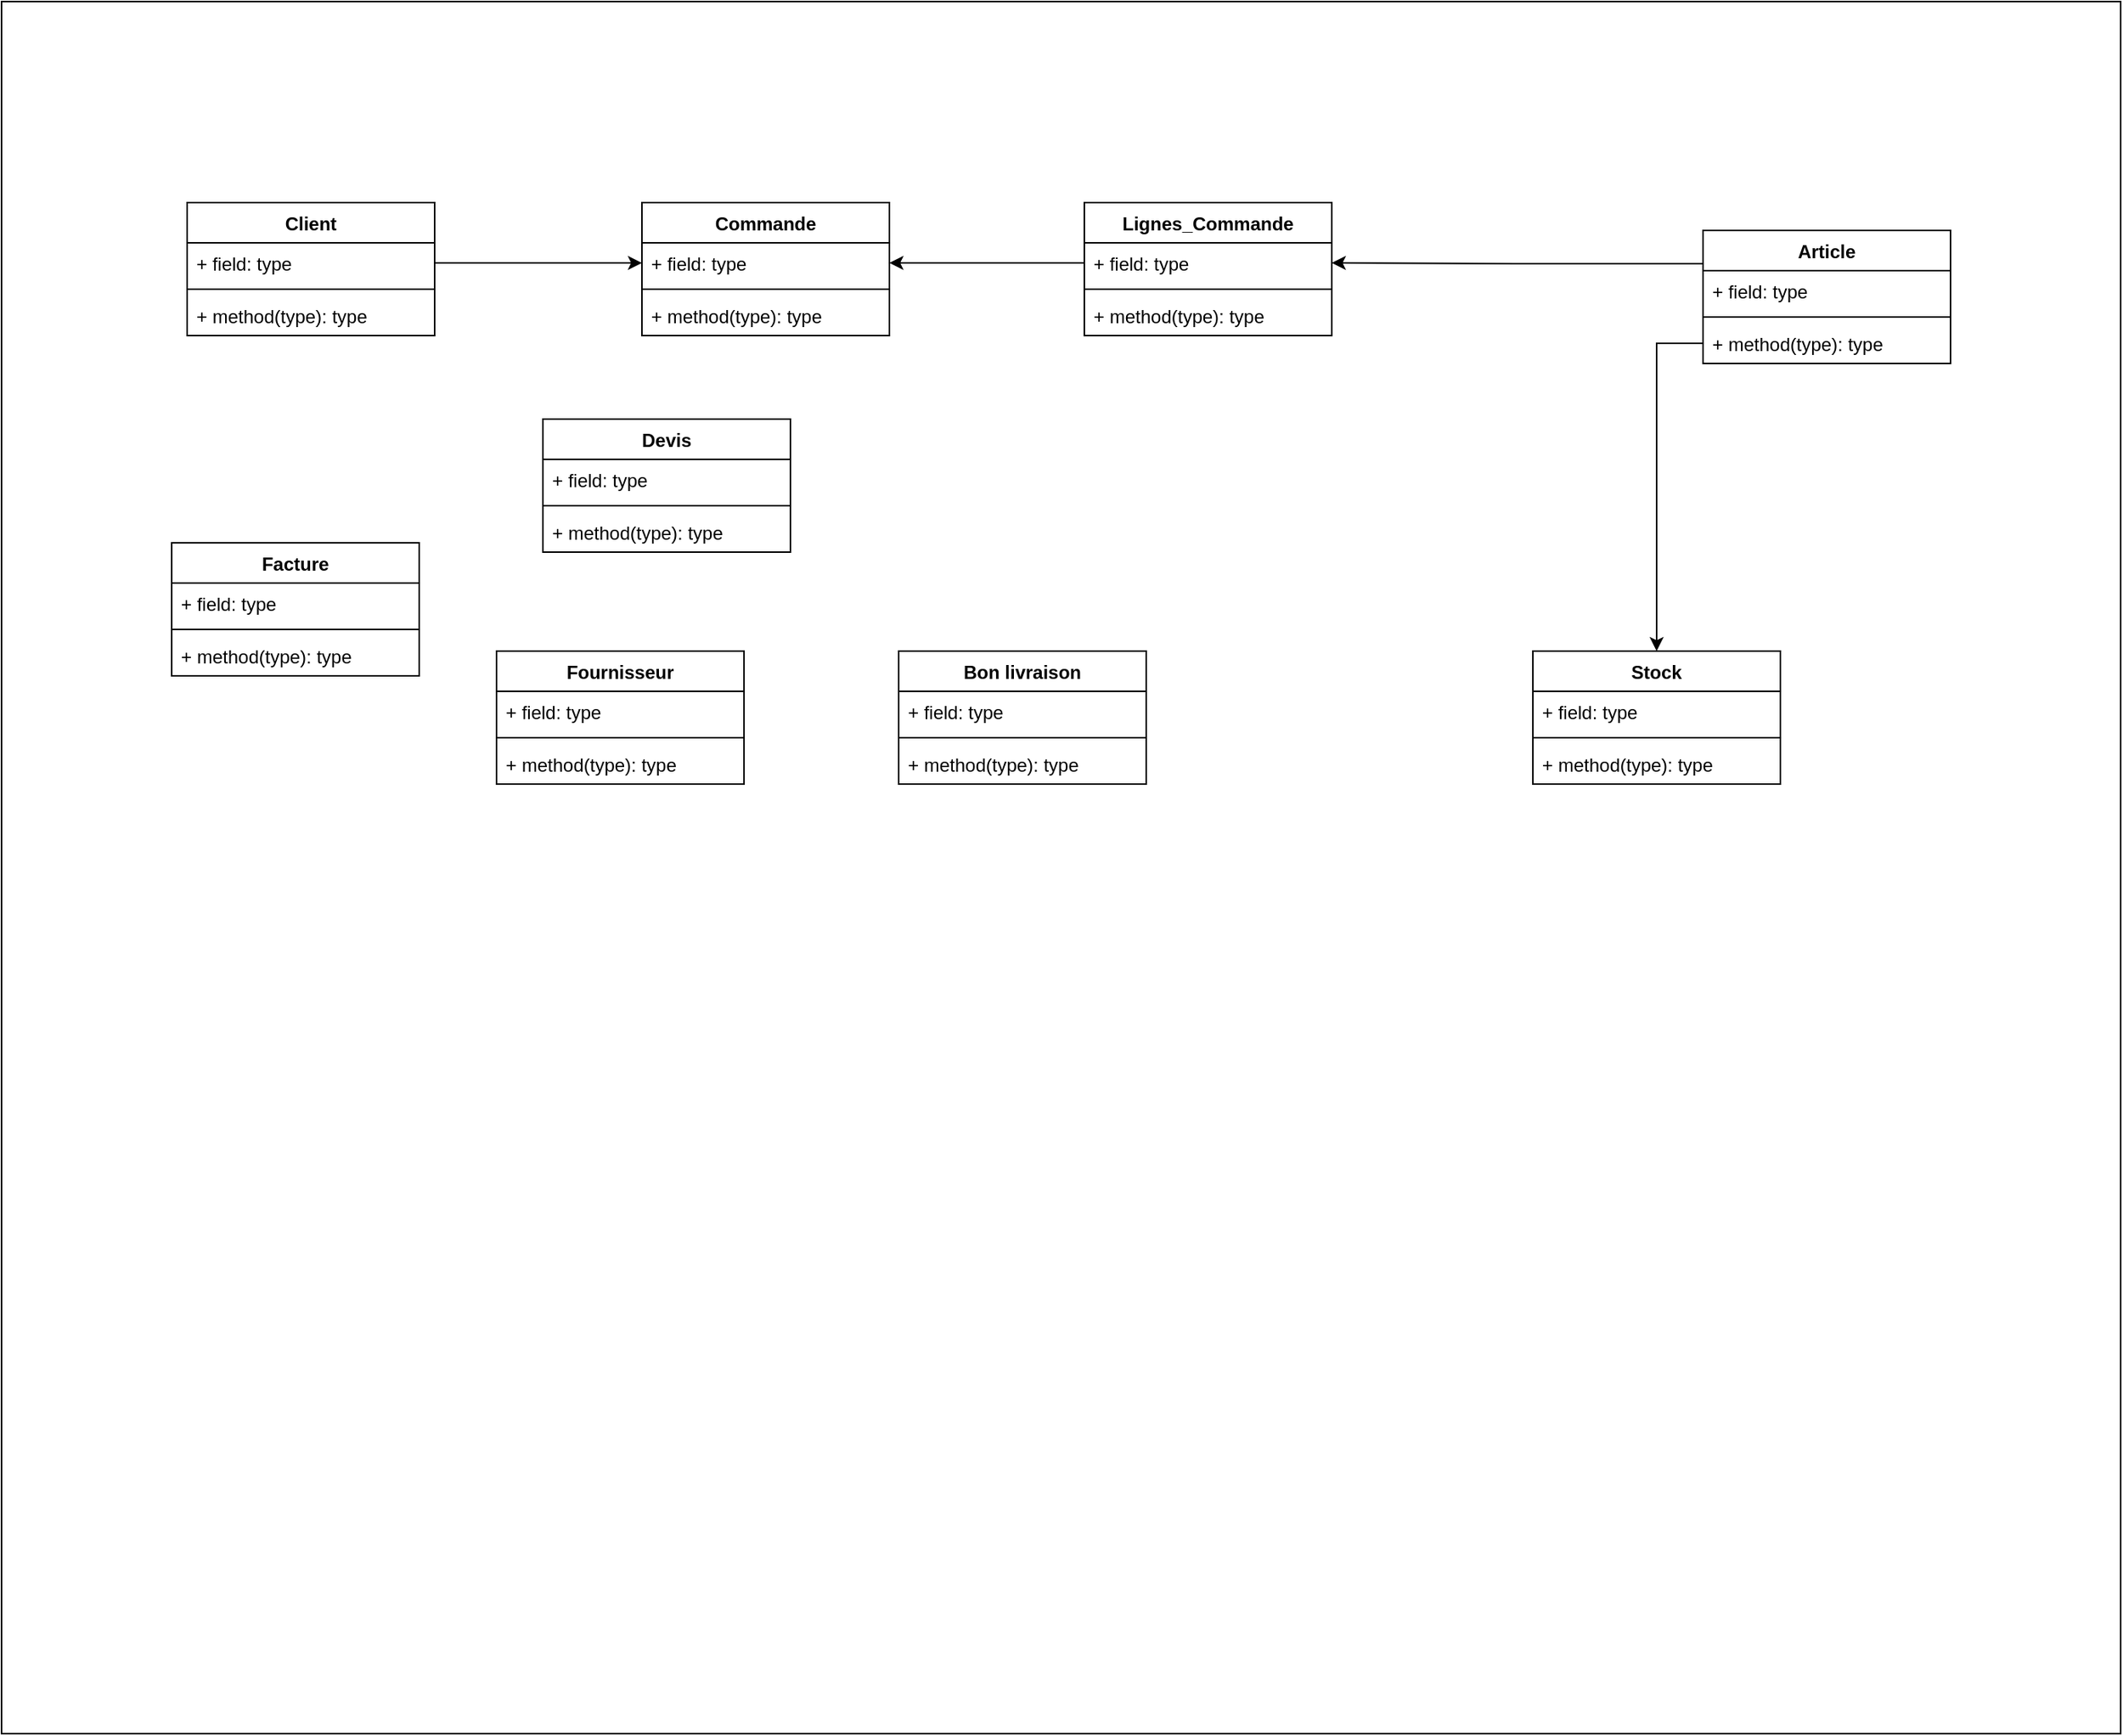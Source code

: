 <mxfile version="21.6.6" type="github">
  <diagram name="Page-1" id="C-hkzyX-20a_YRgvQY8Y">
    <mxGraphModel dx="838" dy="425" grid="1" gridSize="10" guides="1" tooltips="1" connect="1" arrows="1" fold="1" page="1" pageScale="1" pageWidth="827" pageHeight="1169" math="0" shadow="0">
      <root>
        <mxCell id="0" />
        <mxCell id="1" parent="0" />
        <mxCell id="Q66PpeeSa6pk7pWT_3GA-5" value="" style="rounded=0;whiteSpace=wrap;html=1;" parent="1" vertex="1">
          <mxGeometry width="1370" height="1120" as="geometry" />
        </mxCell>
        <mxCell id="Q66PpeeSa6pk7pWT_3GA-1" value="Client" style="swimlane;fontStyle=1;align=center;verticalAlign=top;childLayout=stackLayout;horizontal=1;startSize=26;horizontalStack=0;resizeParent=1;resizeParentMax=0;resizeLast=0;collapsible=1;marginBottom=0;whiteSpace=wrap;html=1;" parent="1" vertex="1">
          <mxGeometry x="120" y="130" width="160" height="86" as="geometry" />
        </mxCell>
        <mxCell id="Q66PpeeSa6pk7pWT_3GA-2" value="+ field: type" style="text;strokeColor=none;fillColor=none;align=left;verticalAlign=top;spacingLeft=4;spacingRight=4;overflow=hidden;rotatable=0;points=[[0,0.5],[1,0.5]];portConstraint=eastwest;whiteSpace=wrap;html=1;" parent="Q66PpeeSa6pk7pWT_3GA-1" vertex="1">
          <mxGeometry y="26" width="160" height="26" as="geometry" />
        </mxCell>
        <mxCell id="Q66PpeeSa6pk7pWT_3GA-3" value="" style="line;strokeWidth=1;fillColor=none;align=left;verticalAlign=middle;spacingTop=-1;spacingLeft=3;spacingRight=3;rotatable=0;labelPosition=right;points=[];portConstraint=eastwest;strokeColor=inherit;" parent="Q66PpeeSa6pk7pWT_3GA-1" vertex="1">
          <mxGeometry y="52" width="160" height="8" as="geometry" />
        </mxCell>
        <mxCell id="Q66PpeeSa6pk7pWT_3GA-4" value="+ method(type): type" style="text;strokeColor=none;fillColor=none;align=left;verticalAlign=top;spacingLeft=4;spacingRight=4;overflow=hidden;rotatable=0;points=[[0,0.5],[1,0.5]];portConstraint=eastwest;whiteSpace=wrap;html=1;" parent="Q66PpeeSa6pk7pWT_3GA-1" vertex="1">
          <mxGeometry y="60" width="160" height="26" as="geometry" />
        </mxCell>
        <mxCell id="Q66PpeeSa6pk7pWT_3GA-6" value="Commande" style="swimlane;fontStyle=1;align=center;verticalAlign=top;childLayout=stackLayout;horizontal=1;startSize=26;horizontalStack=0;resizeParent=1;resizeParentMax=0;resizeLast=0;collapsible=1;marginBottom=0;whiteSpace=wrap;html=1;" parent="1" vertex="1">
          <mxGeometry x="414" y="130" width="160" height="86" as="geometry" />
        </mxCell>
        <mxCell id="Q66PpeeSa6pk7pWT_3GA-7" value="+ field: type" style="text;strokeColor=none;fillColor=none;align=left;verticalAlign=top;spacingLeft=4;spacingRight=4;overflow=hidden;rotatable=0;points=[[0,0.5],[1,0.5]];portConstraint=eastwest;whiteSpace=wrap;html=1;" parent="Q66PpeeSa6pk7pWT_3GA-6" vertex="1">
          <mxGeometry y="26" width="160" height="26" as="geometry" />
        </mxCell>
        <mxCell id="Q66PpeeSa6pk7pWT_3GA-8" value="" style="line;strokeWidth=1;fillColor=none;align=left;verticalAlign=middle;spacingTop=-1;spacingLeft=3;spacingRight=3;rotatable=0;labelPosition=right;points=[];portConstraint=eastwest;strokeColor=inherit;" parent="Q66PpeeSa6pk7pWT_3GA-6" vertex="1">
          <mxGeometry y="52" width="160" height="8" as="geometry" />
        </mxCell>
        <mxCell id="Q66PpeeSa6pk7pWT_3GA-9" value="+ method(type): type" style="text;strokeColor=none;fillColor=none;align=left;verticalAlign=top;spacingLeft=4;spacingRight=4;overflow=hidden;rotatable=0;points=[[0,0.5],[1,0.5]];portConstraint=eastwest;whiteSpace=wrap;html=1;" parent="Q66PpeeSa6pk7pWT_3GA-6" vertex="1">
          <mxGeometry y="60" width="160" height="26" as="geometry" />
        </mxCell>
        <mxCell id="Q66PpeeSa6pk7pWT_3GA-10" value="Lignes_Commande" style="swimlane;fontStyle=1;align=center;verticalAlign=top;childLayout=stackLayout;horizontal=1;startSize=26;horizontalStack=0;resizeParent=1;resizeParentMax=0;resizeLast=0;collapsible=1;marginBottom=0;whiteSpace=wrap;html=1;" parent="1" vertex="1">
          <mxGeometry x="700" y="130" width="160" height="86" as="geometry" />
        </mxCell>
        <mxCell id="Q66PpeeSa6pk7pWT_3GA-11" value="+ field: type" style="text;strokeColor=none;fillColor=none;align=left;verticalAlign=top;spacingLeft=4;spacingRight=4;overflow=hidden;rotatable=0;points=[[0,0.5],[1,0.5]];portConstraint=eastwest;whiteSpace=wrap;html=1;" parent="Q66PpeeSa6pk7pWT_3GA-10" vertex="1">
          <mxGeometry y="26" width="160" height="26" as="geometry" />
        </mxCell>
        <mxCell id="Q66PpeeSa6pk7pWT_3GA-12" value="" style="line;strokeWidth=1;fillColor=none;align=left;verticalAlign=middle;spacingTop=-1;spacingLeft=3;spacingRight=3;rotatable=0;labelPosition=right;points=[];portConstraint=eastwest;strokeColor=inherit;" parent="Q66PpeeSa6pk7pWT_3GA-10" vertex="1">
          <mxGeometry y="52" width="160" height="8" as="geometry" />
        </mxCell>
        <mxCell id="Q66PpeeSa6pk7pWT_3GA-13" value="+ method(type): type" style="text;strokeColor=none;fillColor=none;align=left;verticalAlign=top;spacingLeft=4;spacingRight=4;overflow=hidden;rotatable=0;points=[[0,0.5],[1,0.5]];portConstraint=eastwest;whiteSpace=wrap;html=1;" parent="Q66PpeeSa6pk7pWT_3GA-10" vertex="1">
          <mxGeometry y="60" width="160" height="26" as="geometry" />
        </mxCell>
        <mxCell id="trSA_ZQxSw36Bvabe2kF-3" style="rounded=0;orthogonalLoop=1;jettySize=auto;html=1;exitX=0;exitY=0.25;exitDx=0;exitDy=0;entryX=1;entryY=0.5;entryDx=0;entryDy=0;edgeStyle=orthogonalEdgeStyle;" edge="1" parent="1" source="Q66PpeeSa6pk7pWT_3GA-14" target="Q66PpeeSa6pk7pWT_3GA-11">
          <mxGeometry relative="1" as="geometry" />
        </mxCell>
        <mxCell id="Q66PpeeSa6pk7pWT_3GA-14" value="Article" style="swimlane;fontStyle=1;align=center;verticalAlign=top;childLayout=stackLayout;horizontal=1;startSize=26;horizontalStack=0;resizeParent=1;resizeParentMax=0;resizeLast=0;collapsible=1;marginBottom=0;whiteSpace=wrap;html=1;" parent="1" vertex="1">
          <mxGeometry x="1100" y="148" width="160" height="86" as="geometry">
            <mxRectangle x="510" y="340" width="80" height="30" as="alternateBounds" />
          </mxGeometry>
        </mxCell>
        <mxCell id="Q66PpeeSa6pk7pWT_3GA-15" value="+ field: type" style="text;strokeColor=none;fillColor=none;align=left;verticalAlign=top;spacingLeft=4;spacingRight=4;overflow=hidden;rotatable=0;points=[[0,0.5],[1,0.5]];portConstraint=eastwest;whiteSpace=wrap;html=1;" parent="Q66PpeeSa6pk7pWT_3GA-14" vertex="1">
          <mxGeometry y="26" width="160" height="26" as="geometry" />
        </mxCell>
        <mxCell id="Q66PpeeSa6pk7pWT_3GA-16" value="" style="line;strokeWidth=1;fillColor=none;align=left;verticalAlign=middle;spacingTop=-1;spacingLeft=3;spacingRight=3;rotatable=0;labelPosition=right;points=[];portConstraint=eastwest;strokeColor=inherit;" parent="Q66PpeeSa6pk7pWT_3GA-14" vertex="1">
          <mxGeometry y="52" width="160" height="8" as="geometry" />
        </mxCell>
        <mxCell id="Q66PpeeSa6pk7pWT_3GA-17" value="+ method(type): type" style="text;strokeColor=none;fillColor=none;align=left;verticalAlign=top;spacingLeft=4;spacingRight=4;overflow=hidden;rotatable=0;points=[[0,0.5],[1,0.5]];portConstraint=eastwest;whiteSpace=wrap;html=1;" parent="Q66PpeeSa6pk7pWT_3GA-14" vertex="1">
          <mxGeometry y="60" width="160" height="26" as="geometry" />
        </mxCell>
        <mxCell id="Q66PpeeSa6pk7pWT_3GA-18" value="Facture" style="swimlane;fontStyle=1;align=center;verticalAlign=top;childLayout=stackLayout;horizontal=1;startSize=26;horizontalStack=0;resizeParent=1;resizeParentMax=0;resizeLast=0;collapsible=1;marginBottom=0;whiteSpace=wrap;html=1;" parent="1" vertex="1">
          <mxGeometry x="110" y="350" width="160" height="86" as="geometry" />
        </mxCell>
        <mxCell id="Q66PpeeSa6pk7pWT_3GA-19" value="+ field: type" style="text;strokeColor=none;fillColor=none;align=left;verticalAlign=top;spacingLeft=4;spacingRight=4;overflow=hidden;rotatable=0;points=[[0,0.5],[1,0.5]];portConstraint=eastwest;whiteSpace=wrap;html=1;" parent="Q66PpeeSa6pk7pWT_3GA-18" vertex="1">
          <mxGeometry y="26" width="160" height="26" as="geometry" />
        </mxCell>
        <mxCell id="Q66PpeeSa6pk7pWT_3GA-20" value="" style="line;strokeWidth=1;fillColor=none;align=left;verticalAlign=middle;spacingTop=-1;spacingLeft=3;spacingRight=3;rotatable=0;labelPosition=right;points=[];portConstraint=eastwest;strokeColor=inherit;" parent="Q66PpeeSa6pk7pWT_3GA-18" vertex="1">
          <mxGeometry y="52" width="160" height="8" as="geometry" />
        </mxCell>
        <mxCell id="Q66PpeeSa6pk7pWT_3GA-21" value="+ method(type): type" style="text;strokeColor=none;fillColor=none;align=left;verticalAlign=top;spacingLeft=4;spacingRight=4;overflow=hidden;rotatable=0;points=[[0,0.5],[1,0.5]];portConstraint=eastwest;whiteSpace=wrap;html=1;" parent="Q66PpeeSa6pk7pWT_3GA-18" vertex="1">
          <mxGeometry y="60" width="160" height="26" as="geometry" />
        </mxCell>
        <mxCell id="Q66PpeeSa6pk7pWT_3GA-22" value="Fournisseur" style="swimlane;fontStyle=1;align=center;verticalAlign=top;childLayout=stackLayout;horizontal=1;startSize=26;horizontalStack=0;resizeParent=1;resizeParentMax=0;resizeLast=0;collapsible=1;marginBottom=0;whiteSpace=wrap;html=1;" parent="1" vertex="1">
          <mxGeometry x="320" y="420" width="160" height="86" as="geometry" />
        </mxCell>
        <mxCell id="Q66PpeeSa6pk7pWT_3GA-23" value="+ field: type" style="text;strokeColor=none;fillColor=none;align=left;verticalAlign=top;spacingLeft=4;spacingRight=4;overflow=hidden;rotatable=0;points=[[0,0.5],[1,0.5]];portConstraint=eastwest;whiteSpace=wrap;html=1;" parent="Q66PpeeSa6pk7pWT_3GA-22" vertex="1">
          <mxGeometry y="26" width="160" height="26" as="geometry" />
        </mxCell>
        <mxCell id="Q66PpeeSa6pk7pWT_3GA-24" value="" style="line;strokeWidth=1;fillColor=none;align=left;verticalAlign=middle;spacingTop=-1;spacingLeft=3;spacingRight=3;rotatable=0;labelPosition=right;points=[];portConstraint=eastwest;strokeColor=inherit;" parent="Q66PpeeSa6pk7pWT_3GA-22" vertex="1">
          <mxGeometry y="52" width="160" height="8" as="geometry" />
        </mxCell>
        <mxCell id="Q66PpeeSa6pk7pWT_3GA-25" value="+ method(type): type" style="text;strokeColor=none;fillColor=none;align=left;verticalAlign=top;spacingLeft=4;spacingRight=4;overflow=hidden;rotatable=0;points=[[0,0.5],[1,0.5]];portConstraint=eastwest;whiteSpace=wrap;html=1;" parent="Q66PpeeSa6pk7pWT_3GA-22" vertex="1">
          <mxGeometry y="60" width="160" height="26" as="geometry" />
        </mxCell>
        <mxCell id="Q66PpeeSa6pk7pWT_3GA-27" value="Stock" style="swimlane;fontStyle=1;align=center;verticalAlign=top;childLayout=stackLayout;horizontal=1;startSize=26;horizontalStack=0;resizeParent=1;resizeParentMax=0;resizeLast=0;collapsible=1;marginBottom=0;whiteSpace=wrap;html=1;" parent="1" vertex="1">
          <mxGeometry x="990" y="420" width="160" height="86" as="geometry" />
        </mxCell>
        <mxCell id="Q66PpeeSa6pk7pWT_3GA-28" value="+ field: type" style="text;strokeColor=none;fillColor=none;align=left;verticalAlign=top;spacingLeft=4;spacingRight=4;overflow=hidden;rotatable=0;points=[[0,0.5],[1,0.5]];portConstraint=eastwest;whiteSpace=wrap;html=1;" parent="Q66PpeeSa6pk7pWT_3GA-27" vertex="1">
          <mxGeometry y="26" width="160" height="26" as="geometry" />
        </mxCell>
        <mxCell id="Q66PpeeSa6pk7pWT_3GA-29" value="" style="line;strokeWidth=1;fillColor=none;align=left;verticalAlign=middle;spacingTop=-1;spacingLeft=3;spacingRight=3;rotatable=0;labelPosition=right;points=[];portConstraint=eastwest;strokeColor=inherit;" parent="Q66PpeeSa6pk7pWT_3GA-27" vertex="1">
          <mxGeometry y="52" width="160" height="8" as="geometry" />
        </mxCell>
        <mxCell id="Q66PpeeSa6pk7pWT_3GA-30" value="+ method(type): type" style="text;strokeColor=none;fillColor=none;align=left;verticalAlign=top;spacingLeft=4;spacingRight=4;overflow=hidden;rotatable=0;points=[[0,0.5],[1,0.5]];portConstraint=eastwest;whiteSpace=wrap;html=1;" parent="Q66PpeeSa6pk7pWT_3GA-27" vertex="1">
          <mxGeometry y="60" width="160" height="26" as="geometry" />
        </mxCell>
        <mxCell id="trSA_ZQxSw36Bvabe2kF-1" style="edgeStyle=orthogonalEdgeStyle;rounded=0;orthogonalLoop=1;jettySize=auto;html=1;exitX=1;exitY=0.5;exitDx=0;exitDy=0;" edge="1" parent="1" source="Q66PpeeSa6pk7pWT_3GA-2" target="Q66PpeeSa6pk7pWT_3GA-7">
          <mxGeometry relative="1" as="geometry" />
        </mxCell>
        <mxCell id="trSA_ZQxSw36Bvabe2kF-2" style="edgeStyle=orthogonalEdgeStyle;rounded=0;orthogonalLoop=1;jettySize=auto;html=1;exitX=0;exitY=0.5;exitDx=0;exitDy=0;" edge="1" parent="1" source="Q66PpeeSa6pk7pWT_3GA-11" target="Q66PpeeSa6pk7pWT_3GA-7">
          <mxGeometry relative="1" as="geometry" />
        </mxCell>
        <mxCell id="trSA_ZQxSw36Bvabe2kF-4" style="edgeStyle=orthogonalEdgeStyle;rounded=0;orthogonalLoop=1;jettySize=auto;html=1;exitX=0;exitY=0.5;exitDx=0;exitDy=0;entryX=0.5;entryY=0;entryDx=0;entryDy=0;" edge="1" parent="1" source="Q66PpeeSa6pk7pWT_3GA-17" target="Q66PpeeSa6pk7pWT_3GA-27">
          <mxGeometry relative="1" as="geometry" />
        </mxCell>
        <mxCell id="trSA_ZQxSw36Bvabe2kF-5" value="Devis" style="swimlane;fontStyle=1;align=center;verticalAlign=top;childLayout=stackLayout;horizontal=1;startSize=26;horizontalStack=0;resizeParent=1;resizeParentMax=0;resizeLast=0;collapsible=1;marginBottom=0;whiteSpace=wrap;html=1;" vertex="1" parent="1">
          <mxGeometry x="350" y="270" width="160" height="86" as="geometry" />
        </mxCell>
        <mxCell id="trSA_ZQxSw36Bvabe2kF-6" value="+ field: type" style="text;strokeColor=none;fillColor=none;align=left;verticalAlign=top;spacingLeft=4;spacingRight=4;overflow=hidden;rotatable=0;points=[[0,0.5],[1,0.5]];portConstraint=eastwest;whiteSpace=wrap;html=1;" vertex="1" parent="trSA_ZQxSw36Bvabe2kF-5">
          <mxGeometry y="26" width="160" height="26" as="geometry" />
        </mxCell>
        <mxCell id="trSA_ZQxSw36Bvabe2kF-7" value="" style="line;strokeWidth=1;fillColor=none;align=left;verticalAlign=middle;spacingTop=-1;spacingLeft=3;spacingRight=3;rotatable=0;labelPosition=right;points=[];portConstraint=eastwest;strokeColor=inherit;" vertex="1" parent="trSA_ZQxSw36Bvabe2kF-5">
          <mxGeometry y="52" width="160" height="8" as="geometry" />
        </mxCell>
        <mxCell id="trSA_ZQxSw36Bvabe2kF-8" value="+ method(type): type" style="text;strokeColor=none;fillColor=none;align=left;verticalAlign=top;spacingLeft=4;spacingRight=4;overflow=hidden;rotatable=0;points=[[0,0.5],[1,0.5]];portConstraint=eastwest;whiteSpace=wrap;html=1;" vertex="1" parent="trSA_ZQxSw36Bvabe2kF-5">
          <mxGeometry y="60" width="160" height="26" as="geometry" />
        </mxCell>
        <mxCell id="trSA_ZQxSw36Bvabe2kF-9" value="Bon livraison" style="swimlane;fontStyle=1;align=center;verticalAlign=top;childLayout=stackLayout;horizontal=1;startSize=26;horizontalStack=0;resizeParent=1;resizeParentMax=0;resizeLast=0;collapsible=1;marginBottom=0;whiteSpace=wrap;html=1;" vertex="1" parent="1">
          <mxGeometry x="580" y="420" width="160" height="86" as="geometry" />
        </mxCell>
        <mxCell id="trSA_ZQxSw36Bvabe2kF-10" value="+ field: type" style="text;strokeColor=none;fillColor=none;align=left;verticalAlign=top;spacingLeft=4;spacingRight=4;overflow=hidden;rotatable=0;points=[[0,0.5],[1,0.5]];portConstraint=eastwest;whiteSpace=wrap;html=1;" vertex="1" parent="trSA_ZQxSw36Bvabe2kF-9">
          <mxGeometry y="26" width="160" height="26" as="geometry" />
        </mxCell>
        <mxCell id="trSA_ZQxSw36Bvabe2kF-11" value="" style="line;strokeWidth=1;fillColor=none;align=left;verticalAlign=middle;spacingTop=-1;spacingLeft=3;spacingRight=3;rotatable=0;labelPosition=right;points=[];portConstraint=eastwest;strokeColor=inherit;" vertex="1" parent="trSA_ZQxSw36Bvabe2kF-9">
          <mxGeometry y="52" width="160" height="8" as="geometry" />
        </mxCell>
        <mxCell id="trSA_ZQxSw36Bvabe2kF-12" value="+ method(type): type" style="text;strokeColor=none;fillColor=none;align=left;verticalAlign=top;spacingLeft=4;spacingRight=4;overflow=hidden;rotatable=0;points=[[0,0.5],[1,0.5]];portConstraint=eastwest;whiteSpace=wrap;html=1;" vertex="1" parent="trSA_ZQxSw36Bvabe2kF-9">
          <mxGeometry y="60" width="160" height="26" as="geometry" />
        </mxCell>
      </root>
    </mxGraphModel>
  </diagram>
</mxfile>
